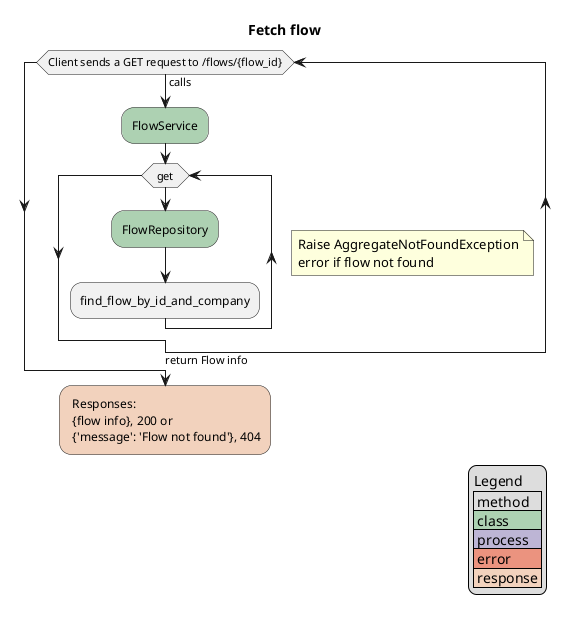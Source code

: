 @startuml
title Fetch flow
while (Client sends a GET request to /flows/{flow_id})
    -> calls;
    #ADD1B2:FlowService;
    while (get)
        note right
            Raise AggregateNotFoundException
            error if flow not found
        end note
        #ADD1B2:FlowRepository;
        :find_flow_by_id_and_company;
    endwhile
-> return Flow info;
endwhile
#F2D2BD: Responses:\n {flow info}, 200 or\n {'message': 'Flow not found'}, 404;
legend right
    Legend
    | method |
    |<#ADD1B2> class |
    |<#BDB5D5> process |
    |<#EB937F> error |
    |<#F2D2BD> response |
endlegend
@enduml
